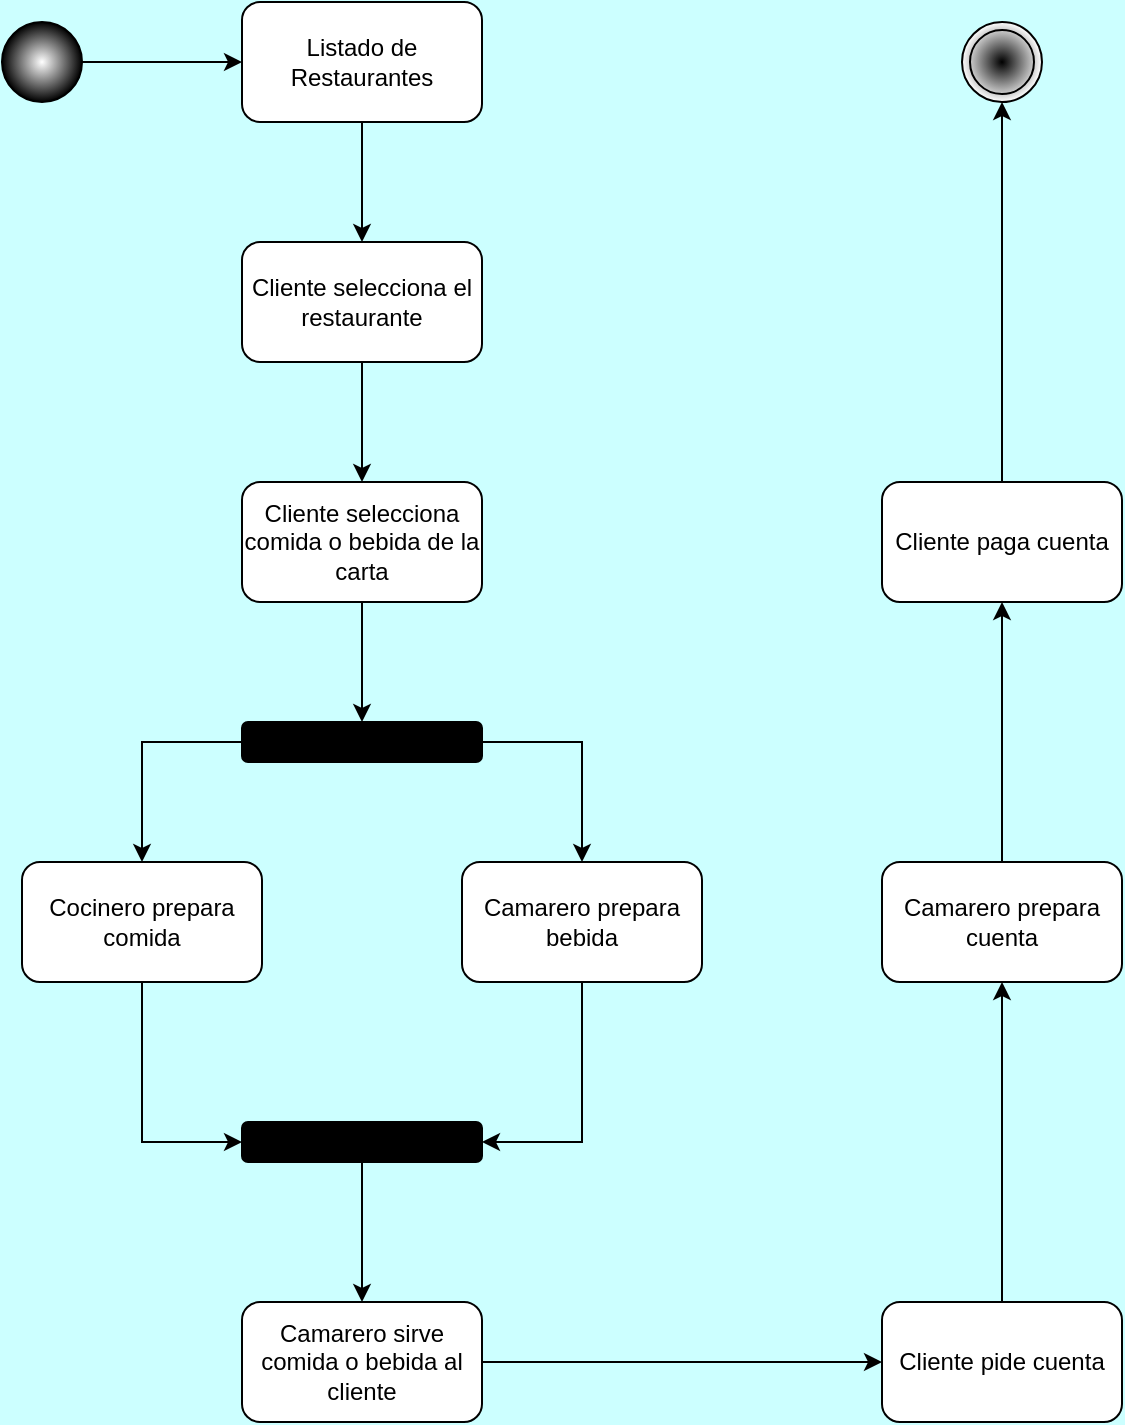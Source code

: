 <mxfile version="23.1.1" type="device">
  <diagram name="Página-1" id="Rganr19uKsDzd_jjGSZs">
    <mxGraphModel dx="1434" dy="789" grid="1" gridSize="10" guides="1" tooltips="1" connect="1" arrows="1" fold="1" page="1" pageScale="1" pageWidth="827" pageHeight="1169" background="#CCFFFF" math="0" shadow="0">
      <root>
        <mxCell id="0" />
        <mxCell id="1" parent="0" />
        <mxCell id="u2yYoQbQVsTTtYPgt__t-4" style="edgeStyle=orthogonalEdgeStyle;rounded=0;orthogonalLoop=1;jettySize=auto;html=1;exitX=0.5;exitY=1;exitDx=0;exitDy=0;" edge="1" parent="1" source="KhnNNgycjfnA8WjDQx8Y-1" target="u2yYoQbQVsTTtYPgt__t-3">
          <mxGeometry relative="1" as="geometry" />
        </mxCell>
        <mxCell id="KhnNNgycjfnA8WjDQx8Y-1" value="Cliente selecciona el restaurante" style="rounded=1;whiteSpace=wrap;html=1;" parent="1" vertex="1">
          <mxGeometry x="240" y="200" width="120" height="60" as="geometry" />
        </mxCell>
        <mxCell id="u2yYoQbQVsTTtYPgt__t-44" style="edgeStyle=orthogonalEdgeStyle;rounded=0;orthogonalLoop=1;jettySize=auto;html=1;exitX=1;exitY=0.5;exitDx=0;exitDy=0;" edge="1" parent="1" source="KhnNNgycjfnA8WjDQx8Y-6" target="u2yYoQbQVsTTtYPgt__t-1">
          <mxGeometry relative="1" as="geometry" />
        </mxCell>
        <mxCell id="KhnNNgycjfnA8WjDQx8Y-6" value="" style="ellipse;whiteSpace=wrap;html=1;aspect=fixed;fillColor=#FFFFFF;fillStyle=auto;gradientColor=#000000;gradientDirection=radial;" parent="1" vertex="1">
          <mxGeometry x="120" y="90" width="40" height="40" as="geometry" />
        </mxCell>
        <mxCell id="KhnNNgycjfnA8WjDQx8Y-18" value="" style="ellipse;shape=doubleEllipse;whiteSpace=wrap;html=1;aspect=fixed;gradientColor=#FFFFFF;gradientDirection=radial;fillColor=#000000;" parent="1" vertex="1">
          <mxGeometry x="600" y="90" width="40" height="40" as="geometry" />
        </mxCell>
        <mxCell id="u2yYoQbQVsTTtYPgt__t-2" style="edgeStyle=orthogonalEdgeStyle;rounded=0;orthogonalLoop=1;jettySize=auto;html=1;exitX=0.5;exitY=1;exitDx=0;exitDy=0;entryX=0.5;entryY=0;entryDx=0;entryDy=0;" edge="1" parent="1" source="u2yYoQbQVsTTtYPgt__t-1" target="KhnNNgycjfnA8WjDQx8Y-1">
          <mxGeometry relative="1" as="geometry" />
        </mxCell>
        <mxCell id="u2yYoQbQVsTTtYPgt__t-1" value="Listado de Restaurantes" style="rounded=1;whiteSpace=wrap;html=1;" vertex="1" parent="1">
          <mxGeometry x="240" y="80" width="120" height="60" as="geometry" />
        </mxCell>
        <mxCell id="u2yYoQbQVsTTtYPgt__t-3" value="Cliente selecciona comida o bebida de la carta" style="rounded=1;whiteSpace=wrap;html=1;" vertex="1" parent="1">
          <mxGeometry x="240" y="320" width="120" height="60" as="geometry" />
        </mxCell>
        <mxCell id="u2yYoQbQVsTTtYPgt__t-20" style="edgeStyle=orthogonalEdgeStyle;rounded=0;orthogonalLoop=1;jettySize=auto;html=1;exitX=0;exitY=0.5;exitDx=0;exitDy=0;entryX=0.5;entryY=0;entryDx=0;entryDy=0;" edge="1" parent="1" source="u2yYoQbQVsTTtYPgt__t-5" target="u2yYoQbQVsTTtYPgt__t-7">
          <mxGeometry relative="1" as="geometry" />
        </mxCell>
        <mxCell id="u2yYoQbQVsTTtYPgt__t-21" style="edgeStyle=orthogonalEdgeStyle;rounded=0;orthogonalLoop=1;jettySize=auto;html=1;exitX=1;exitY=0.5;exitDx=0;exitDy=0;entryX=0.5;entryY=0;entryDx=0;entryDy=0;" edge="1" parent="1" source="u2yYoQbQVsTTtYPgt__t-5" target="u2yYoQbQVsTTtYPgt__t-17">
          <mxGeometry relative="1" as="geometry" />
        </mxCell>
        <mxCell id="u2yYoQbQVsTTtYPgt__t-5" value="" style="rounded=1;whiteSpace=wrap;html=1;fillColor=#000000;" vertex="1" parent="1">
          <mxGeometry x="240" y="440" width="120" height="20" as="geometry" />
        </mxCell>
        <mxCell id="u2yYoQbQVsTTtYPgt__t-32" style="edgeStyle=orthogonalEdgeStyle;rounded=0;orthogonalLoop=1;jettySize=auto;html=1;exitX=0.5;exitY=1;exitDx=0;exitDy=0;entryX=0;entryY=0.5;entryDx=0;entryDy=0;" edge="1" parent="1" source="u2yYoQbQVsTTtYPgt__t-7" target="u2yYoQbQVsTTtYPgt__t-31">
          <mxGeometry relative="1" as="geometry" />
        </mxCell>
        <mxCell id="u2yYoQbQVsTTtYPgt__t-7" value="&lt;div&gt;Cocinero prepara comida&lt;/div&gt;" style="rounded=1;whiteSpace=wrap;html=1;" vertex="1" parent="1">
          <mxGeometry x="130" y="510" width="120" height="60" as="geometry" />
        </mxCell>
        <mxCell id="u2yYoQbQVsTTtYPgt__t-33" style="edgeStyle=orthogonalEdgeStyle;rounded=0;orthogonalLoop=1;jettySize=auto;html=1;exitX=0.5;exitY=1;exitDx=0;exitDy=0;entryX=1;entryY=0.5;entryDx=0;entryDy=0;" edge="1" parent="1" source="u2yYoQbQVsTTtYPgt__t-17" target="u2yYoQbQVsTTtYPgt__t-31">
          <mxGeometry relative="1" as="geometry" />
        </mxCell>
        <mxCell id="u2yYoQbQVsTTtYPgt__t-17" value="&lt;div&gt;Camarero prepara bebida&lt;/div&gt;" style="rounded=1;whiteSpace=wrap;html=1;" vertex="1" parent="1">
          <mxGeometry x="350" y="510" width="120" height="60" as="geometry" />
        </mxCell>
        <mxCell id="u2yYoQbQVsTTtYPgt__t-30" style="edgeStyle=orthogonalEdgeStyle;rounded=0;orthogonalLoop=1;jettySize=auto;html=1;exitX=0.5;exitY=1;exitDx=0;exitDy=0;entryX=0.5;entryY=0;entryDx=0;entryDy=0;" edge="1" parent="1" source="u2yYoQbQVsTTtYPgt__t-3" target="u2yYoQbQVsTTtYPgt__t-5">
          <mxGeometry relative="1" as="geometry" />
        </mxCell>
        <mxCell id="u2yYoQbQVsTTtYPgt__t-36" style="edgeStyle=orthogonalEdgeStyle;rounded=0;orthogonalLoop=1;jettySize=auto;html=1;exitX=0.5;exitY=1;exitDx=0;exitDy=0;" edge="1" parent="1" source="u2yYoQbQVsTTtYPgt__t-31" target="u2yYoQbQVsTTtYPgt__t-35">
          <mxGeometry relative="1" as="geometry" />
        </mxCell>
        <mxCell id="u2yYoQbQVsTTtYPgt__t-31" value="" style="rounded=1;whiteSpace=wrap;html=1;fillColor=#000000;" vertex="1" parent="1">
          <mxGeometry x="240" y="640" width="120" height="20" as="geometry" />
        </mxCell>
        <mxCell id="u2yYoQbQVsTTtYPgt__t-38" style="edgeStyle=orthogonalEdgeStyle;rounded=0;orthogonalLoop=1;jettySize=auto;html=1;exitX=1;exitY=0.5;exitDx=0;exitDy=0;entryX=0;entryY=0.5;entryDx=0;entryDy=0;" edge="1" parent="1" source="u2yYoQbQVsTTtYPgt__t-35" target="u2yYoQbQVsTTtYPgt__t-37">
          <mxGeometry relative="1" as="geometry" />
        </mxCell>
        <mxCell id="u2yYoQbQVsTTtYPgt__t-35" value="Camarero sirve comida o bebida al cliente" style="rounded=1;whiteSpace=wrap;html=1;" vertex="1" parent="1">
          <mxGeometry x="240" y="730" width="120" height="60" as="geometry" />
        </mxCell>
        <mxCell id="u2yYoQbQVsTTtYPgt__t-40" style="edgeStyle=orthogonalEdgeStyle;rounded=0;orthogonalLoop=1;jettySize=auto;html=1;exitX=0.5;exitY=0;exitDx=0;exitDy=0;" edge="1" parent="1" source="u2yYoQbQVsTTtYPgt__t-37" target="u2yYoQbQVsTTtYPgt__t-39">
          <mxGeometry relative="1" as="geometry" />
        </mxCell>
        <mxCell id="u2yYoQbQVsTTtYPgt__t-37" value="Cliente pide cuenta" style="rounded=1;whiteSpace=wrap;html=1;" vertex="1" parent="1">
          <mxGeometry x="560" y="730" width="120" height="60" as="geometry" />
        </mxCell>
        <mxCell id="u2yYoQbQVsTTtYPgt__t-42" style="edgeStyle=orthogonalEdgeStyle;rounded=0;orthogonalLoop=1;jettySize=auto;html=1;exitX=0.5;exitY=0;exitDx=0;exitDy=0;entryX=0.5;entryY=1;entryDx=0;entryDy=0;" edge="1" parent="1" source="u2yYoQbQVsTTtYPgt__t-39" target="u2yYoQbQVsTTtYPgt__t-41">
          <mxGeometry relative="1" as="geometry" />
        </mxCell>
        <mxCell id="u2yYoQbQVsTTtYPgt__t-39" value="&lt;div&gt;Camarero prepara cuenta&lt;br&gt;&lt;/div&gt;" style="rounded=1;whiteSpace=wrap;html=1;" vertex="1" parent="1">
          <mxGeometry x="560" y="510" width="120" height="60" as="geometry" />
        </mxCell>
        <mxCell id="u2yYoQbQVsTTtYPgt__t-43" style="edgeStyle=orthogonalEdgeStyle;rounded=0;orthogonalLoop=1;jettySize=auto;html=1;exitX=0.5;exitY=0;exitDx=0;exitDy=0;" edge="1" parent="1" source="u2yYoQbQVsTTtYPgt__t-41" target="KhnNNgycjfnA8WjDQx8Y-18">
          <mxGeometry relative="1" as="geometry" />
        </mxCell>
        <mxCell id="u2yYoQbQVsTTtYPgt__t-41" value="&lt;div&gt;Cliente paga cuenta&lt;/div&gt;" style="rounded=1;whiteSpace=wrap;html=1;" vertex="1" parent="1">
          <mxGeometry x="560" y="320" width="120" height="60" as="geometry" />
        </mxCell>
      </root>
    </mxGraphModel>
  </diagram>
</mxfile>
